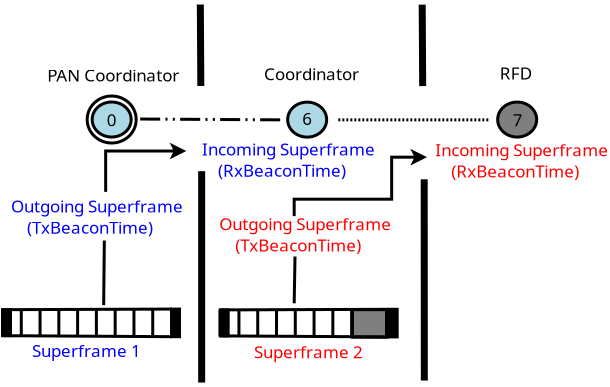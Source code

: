 <?xml version="1.0" encoding="UTF-8"?>
<dia:diagram xmlns:dia="http://www.lysator.liu.se/~alla/dia/">
  <dia:layer name="Background" visible="true" active="true">
    <dia:object type="Standard - Ellipse" version="0" id="O0">
      <dia:attribute name="obj_pos">
        <dia:point val="22.85,12.85"/>
      </dia:attribute>
      <dia:attribute name="obj_bb">
        <dia:rectangle val="22.775,12.775;25.375,15.275"/>
      </dia:attribute>
      <dia:attribute name="elem_corner">
        <dia:point val="22.85,12.85"/>
      </dia:attribute>
      <dia:attribute name="elem_width">
        <dia:real val="2.45"/>
      </dia:attribute>
      <dia:attribute name="elem_height">
        <dia:real val="2.35"/>
      </dia:attribute>
      <dia:attribute name="border_width">
        <dia:real val="0.15"/>
      </dia:attribute>
      <dia:attribute name="show_background">
        <dia:boolean val="false"/>
      </dia:attribute>
    </dia:object>
    <dia:object type="Standard - Ellipse" version="0" id="O1">
      <dia:attribute name="obj_pos">
        <dia:point val="32.875,13.155"/>
      </dia:attribute>
      <dia:attribute name="obj_bb">
        <dia:rectangle val="32.8,13.08;34.9,14.98"/>
      </dia:attribute>
      <dia:attribute name="elem_corner">
        <dia:point val="32.875,13.155"/>
      </dia:attribute>
      <dia:attribute name="elem_width">
        <dia:real val="1.95"/>
      </dia:attribute>
      <dia:attribute name="elem_height">
        <dia:real val="1.75"/>
      </dia:attribute>
      <dia:attribute name="border_width">
        <dia:real val="0.15"/>
      </dia:attribute>
      <dia:attribute name="inner_color">
        <dia:color val="#add8e6"/>
      </dia:attribute>
    </dia:object>
    <dia:object type="Standard - Line" version="0" id="O2">
      <dia:attribute name="obj_pos">
        <dia:point val="25.5,14"/>
      </dia:attribute>
      <dia:attribute name="obj_bb">
        <dia:rectangle val="25.425,13.925;32.617,14.117"/>
      </dia:attribute>
      <dia:attribute name="conn_endpoints">
        <dia:point val="25.5,14"/>
        <dia:point val="32.542,14.042"/>
      </dia:attribute>
      <dia:attribute name="numcp">
        <dia:int val="1"/>
      </dia:attribute>
      <dia:attribute name="line_width">
        <dia:real val="0.15"/>
      </dia:attribute>
      <dia:attribute name="line_style">
        <dia:enum val="3"/>
      </dia:attribute>
    </dia:object>
    <dia:object type="Standard - Ellipse" version="0" id="O3">
      <dia:attribute name="obj_pos">
        <dia:point val="43.375,13.152"/>
      </dia:attribute>
      <dia:attribute name="obj_bb">
        <dia:rectangle val="43.3,13.077;45.4,14.977"/>
      </dia:attribute>
      <dia:attribute name="elem_corner">
        <dia:point val="43.375,13.152"/>
      </dia:attribute>
      <dia:attribute name="elem_width">
        <dia:real val="1.95"/>
      </dia:attribute>
      <dia:attribute name="elem_height">
        <dia:real val="1.75"/>
      </dia:attribute>
      <dia:attribute name="border_width">
        <dia:real val="0.15"/>
      </dia:attribute>
      <dia:attribute name="inner_color">
        <dia:color val="#7f7f7f"/>
      </dia:attribute>
    </dia:object>
    <dia:object type="Standard - Line" version="0" id="O4">
      <dia:attribute name="obj_pos">
        <dia:point val="35.408,14.042"/>
      </dia:attribute>
      <dia:attribute name="obj_bb">
        <dia:rectangle val="35.333,13.967;42.983,14.117"/>
      </dia:attribute>
      <dia:attribute name="conn_endpoints">
        <dia:point val="35.408,14.042"/>
        <dia:point val="42.908,14.042"/>
      </dia:attribute>
      <dia:attribute name="numcp">
        <dia:int val="1"/>
      </dia:attribute>
      <dia:attribute name="line_width">
        <dia:real val="0.15"/>
      </dia:attribute>
      <dia:attribute name="line_style">
        <dia:enum val="4"/>
      </dia:attribute>
    </dia:object>
    <dia:object type="Standard - Text" version="1" id="O5">
      <dia:attribute name="obj_pos">
        <dia:point val="33.6,14.3"/>
      </dia:attribute>
      <dia:attribute name="obj_bb">
        <dia:rectangle val="33.6,13.51;34.14,14.5"/>
      </dia:attribute>
      <dia:attribute name="text">
        <dia:composite type="text">
          <dia:attribute name="string">
            <dia:string>#6#</dia:string>
          </dia:attribute>
          <dia:attribute name="font">
            <dia:font family="sans" style="0" name="Helvetica"/>
          </dia:attribute>
          <dia:attribute name="height">
            <dia:real val="1.061"/>
          </dia:attribute>
          <dia:attribute name="pos">
            <dia:point val="33.6,14.3"/>
          </dia:attribute>
          <dia:attribute name="color">
            <dia:color val="#000000"/>
          </dia:attribute>
          <dia:attribute name="alignment">
            <dia:enum val="0"/>
          </dia:attribute>
        </dia:composite>
      </dia:attribute>
      <dia:attribute name="valign">
        <dia:enum val="3"/>
      </dia:attribute>
    </dia:object>
    <dia:object type="Standard - Text" version="1" id="O6">
      <dia:attribute name="obj_pos">
        <dia:point val="44.125,14.362"/>
      </dia:attribute>
      <dia:attribute name="obj_bb">
        <dia:rectangle val="44.125,13.572;44.665,14.562"/>
      </dia:attribute>
      <dia:attribute name="text">
        <dia:composite type="text">
          <dia:attribute name="string">
            <dia:string>#7#</dia:string>
          </dia:attribute>
          <dia:attribute name="font">
            <dia:font family="sans" style="0" name="Helvetica"/>
          </dia:attribute>
          <dia:attribute name="height">
            <dia:real val="1.061"/>
          </dia:attribute>
          <dia:attribute name="pos">
            <dia:point val="44.125,14.362"/>
          </dia:attribute>
          <dia:attribute name="color">
            <dia:color val="#000000"/>
          </dia:attribute>
          <dia:attribute name="alignment">
            <dia:enum val="0"/>
          </dia:attribute>
        </dia:composite>
      </dia:attribute>
      <dia:attribute name="valign">
        <dia:enum val="3"/>
      </dia:attribute>
    </dia:object>
    <dia:object type="Standard - Ellipse" version="0" id="O7">
      <dia:attribute name="obj_pos">
        <dia:point val="23.1,13.15"/>
      </dia:attribute>
      <dia:attribute name="obj_bb">
        <dia:rectangle val="23.025,13.075;25.125,14.975"/>
      </dia:attribute>
      <dia:attribute name="elem_corner">
        <dia:point val="23.1,13.15"/>
      </dia:attribute>
      <dia:attribute name="elem_width">
        <dia:real val="1.95"/>
      </dia:attribute>
      <dia:attribute name="elem_height">
        <dia:real val="1.75"/>
      </dia:attribute>
      <dia:attribute name="border_width">
        <dia:real val="0.15"/>
      </dia:attribute>
      <dia:attribute name="inner_color">
        <dia:color val="#add8e6"/>
      </dia:attribute>
    </dia:object>
    <dia:object type="Standard - Text" version="1" id="O8">
      <dia:attribute name="obj_pos">
        <dia:point val="23.825,14.365"/>
      </dia:attribute>
      <dia:attribute name="obj_bb">
        <dia:rectangle val="23.825,13.575;24.365,14.565"/>
      </dia:attribute>
      <dia:attribute name="text">
        <dia:composite type="text">
          <dia:attribute name="string">
            <dia:string>#0#</dia:string>
          </dia:attribute>
          <dia:attribute name="font">
            <dia:font family="sans" style="0" name="Helvetica"/>
          </dia:attribute>
          <dia:attribute name="height">
            <dia:real val="1.061"/>
          </dia:attribute>
          <dia:attribute name="pos">
            <dia:point val="23.825,14.365"/>
          </dia:attribute>
          <dia:attribute name="color">
            <dia:color val="#000000"/>
          </dia:attribute>
          <dia:attribute name="alignment">
            <dia:enum val="0"/>
          </dia:attribute>
        </dia:composite>
      </dia:attribute>
      <dia:attribute name="valign">
        <dia:enum val="3"/>
      </dia:attribute>
    </dia:object>
    <dia:object type="Standard - Line" version="0" id="O9">
      <dia:attribute name="obj_pos">
        <dia:point val="18.617,23.533"/>
      </dia:attribute>
      <dia:attribute name="obj_bb">
        <dia:rectangle val="18.541,23.428;27.142,23.609"/>
      </dia:attribute>
      <dia:attribute name="conn_endpoints">
        <dia:point val="18.617,23.533"/>
        <dia:point val="27.067,23.503"/>
      </dia:attribute>
      <dia:attribute name="numcp">
        <dia:int val="8"/>
      </dia:attribute>
      <dia:attribute name="line_width">
        <dia:real val="0.15"/>
      </dia:attribute>
      <dia:connections>
        <dia:connection handle="0" to="O21" connection="0"/>
        <dia:connection handle="1" to="O22" connection="0"/>
      </dia:connections>
    </dia:object>
    <dia:object type="Standard - Line" version="0" id="O10">
      <dia:attribute name="obj_pos">
        <dia:point val="18.617,24.833"/>
      </dia:attribute>
      <dia:attribute name="obj_bb">
        <dia:rectangle val="18.541,24.758;27.142,24.959"/>
      </dia:attribute>
      <dia:attribute name="conn_endpoints">
        <dia:point val="18.617,24.833"/>
        <dia:point val="27.067,24.883"/>
      </dia:attribute>
      <dia:attribute name="numcp">
        <dia:int val="8"/>
      </dia:attribute>
      <dia:attribute name="line_width">
        <dia:real val="0.15"/>
      </dia:attribute>
      <dia:connections>
        <dia:connection handle="0" to="O21" connection="5"/>
        <dia:connection handle="1" to="O22" connection="5"/>
      </dia:connections>
    </dia:object>
    <dia:object type="Standard - Line" version="0" id="O11">
      <dia:attribute name="obj_pos">
        <dia:point val="19.556,23.53"/>
      </dia:attribute>
      <dia:attribute name="obj_bb">
        <dia:rectangle val="19.481,23.455;19.631,24.914"/>
      </dia:attribute>
      <dia:attribute name="conn_endpoints">
        <dia:point val="19.556,23.53"/>
        <dia:point val="19.556,24.839"/>
      </dia:attribute>
      <dia:attribute name="numcp">
        <dia:int val="1"/>
      </dia:attribute>
      <dia:attribute name="line_width">
        <dia:real val="0.15"/>
      </dia:attribute>
      <dia:connections>
        <dia:connection handle="0" to="O9" connection="0"/>
        <dia:connection handle="1" to="O10" connection="0"/>
      </dia:connections>
    </dia:object>
    <dia:object type="Standard - Line" version="0" id="O12">
      <dia:attribute name="obj_pos">
        <dia:point val="20.494,23.527"/>
      </dia:attribute>
      <dia:attribute name="obj_bb">
        <dia:rectangle val="20.419,23.452;20.569,24.919"/>
      </dia:attribute>
      <dia:attribute name="conn_endpoints">
        <dia:point val="20.494,23.527"/>
        <dia:point val="20.494,24.844"/>
      </dia:attribute>
      <dia:attribute name="numcp">
        <dia:int val="1"/>
      </dia:attribute>
      <dia:attribute name="line_width">
        <dia:real val="0.15"/>
      </dia:attribute>
      <dia:connections>
        <dia:connection handle="0" to="O9" connection="1"/>
        <dia:connection handle="1" to="O10" connection="1"/>
      </dia:connections>
    </dia:object>
    <dia:object type="Standard - Line" version="0" id="O13">
      <dia:attribute name="obj_pos">
        <dia:point val="21.433,23.523"/>
      </dia:attribute>
      <dia:attribute name="obj_bb">
        <dia:rectangle val="21.358,23.448;21.508,24.925"/>
      </dia:attribute>
      <dia:attribute name="conn_endpoints">
        <dia:point val="21.433,23.523"/>
        <dia:point val="21.433,24.85"/>
      </dia:attribute>
      <dia:attribute name="numcp">
        <dia:int val="1"/>
      </dia:attribute>
      <dia:attribute name="line_width">
        <dia:real val="0.15"/>
      </dia:attribute>
      <dia:connections>
        <dia:connection handle="0" to="O9" connection="2"/>
        <dia:connection handle="1" to="O10" connection="2"/>
      </dia:connections>
    </dia:object>
    <dia:object type="Standard - Line" version="0" id="O14">
      <dia:attribute name="obj_pos">
        <dia:point val="22.372,23.52"/>
      </dia:attribute>
      <dia:attribute name="obj_bb">
        <dia:rectangle val="22.297,23.445;22.447,24.931"/>
      </dia:attribute>
      <dia:attribute name="conn_endpoints">
        <dia:point val="22.372,23.52"/>
        <dia:point val="22.372,24.856"/>
      </dia:attribute>
      <dia:attribute name="numcp">
        <dia:int val="1"/>
      </dia:attribute>
      <dia:attribute name="line_width">
        <dia:real val="0.15"/>
      </dia:attribute>
      <dia:connections>
        <dia:connection handle="0" to="O9" connection="3"/>
        <dia:connection handle="1" to="O10" connection="3"/>
      </dia:connections>
    </dia:object>
    <dia:object type="Standard - Line" version="0" id="O15">
      <dia:attribute name="obj_pos">
        <dia:point val="23.311,23.517"/>
      </dia:attribute>
      <dia:attribute name="obj_bb">
        <dia:rectangle val="23.236,23.442;23.386,24.936"/>
      </dia:attribute>
      <dia:attribute name="conn_endpoints">
        <dia:point val="23.311,23.517"/>
        <dia:point val="23.311,24.861"/>
      </dia:attribute>
      <dia:attribute name="numcp">
        <dia:int val="1"/>
      </dia:attribute>
      <dia:attribute name="line_width">
        <dia:real val="0.15"/>
      </dia:attribute>
      <dia:connections>
        <dia:connection handle="0" to="O9" connection="4"/>
        <dia:connection handle="1" to="O10" connection="4"/>
      </dia:connections>
    </dia:object>
    <dia:object type="Standard - Line" version="0" id="O16">
      <dia:attribute name="obj_pos">
        <dia:point val="24.25,23.513"/>
      </dia:attribute>
      <dia:attribute name="obj_bb">
        <dia:rectangle val="24.175,23.438;24.325,24.942"/>
      </dia:attribute>
      <dia:attribute name="conn_endpoints">
        <dia:point val="24.25,23.513"/>
        <dia:point val="24.25,24.867"/>
      </dia:attribute>
      <dia:attribute name="numcp">
        <dia:int val="1"/>
      </dia:attribute>
      <dia:attribute name="line_width">
        <dia:real val="0.15"/>
      </dia:attribute>
      <dia:connections>
        <dia:connection handle="0" to="O9" connection="5"/>
        <dia:connection handle="1" to="O10" connection="5"/>
      </dia:connections>
    </dia:object>
    <dia:object type="Standard - Line" version="0" id="O17">
      <dia:attribute name="obj_pos">
        <dia:point val="25.189,23.51"/>
      </dia:attribute>
      <dia:attribute name="obj_bb">
        <dia:rectangle val="25.114,23.435;25.264,24.947"/>
      </dia:attribute>
      <dia:attribute name="conn_endpoints">
        <dia:point val="25.189,23.51"/>
        <dia:point val="25.189,24.872"/>
      </dia:attribute>
      <dia:attribute name="numcp">
        <dia:int val="1"/>
      </dia:attribute>
      <dia:attribute name="line_width">
        <dia:real val="0.15"/>
      </dia:attribute>
      <dia:connections>
        <dia:connection handle="0" to="O9" connection="6"/>
        <dia:connection handle="1" to="O10" connection="6"/>
      </dia:connections>
    </dia:object>
    <dia:object type="Standard - Line" version="0" id="O18">
      <dia:attribute name="obj_pos">
        <dia:point val="26.128,23.507"/>
      </dia:attribute>
      <dia:attribute name="obj_bb">
        <dia:rectangle val="26.053,23.432;26.203,24.953"/>
      </dia:attribute>
      <dia:attribute name="conn_endpoints">
        <dia:point val="26.128,23.507"/>
        <dia:point val="26.128,24.878"/>
      </dia:attribute>
      <dia:attribute name="numcp">
        <dia:int val="1"/>
      </dia:attribute>
      <dia:attribute name="line_width">
        <dia:real val="0.15"/>
      </dia:attribute>
      <dia:connections>
        <dia:connection handle="0" to="O9" connection="7"/>
        <dia:connection handle="1" to="O10" connection="7"/>
      </dia:connections>
    </dia:object>
    <dia:object type="Standard - Line" version="0" id="O19">
      <dia:attribute name="obj_pos">
        <dia:point val="18.617,23.533"/>
      </dia:attribute>
      <dia:attribute name="obj_bb">
        <dia:rectangle val="18.542,23.458;18.692,24.908"/>
      </dia:attribute>
      <dia:attribute name="conn_endpoints">
        <dia:point val="18.617,23.533"/>
        <dia:point val="18.617,24.833"/>
      </dia:attribute>
      <dia:attribute name="numcp">
        <dia:int val="1"/>
      </dia:attribute>
      <dia:attribute name="line_width">
        <dia:real val="0.15"/>
      </dia:attribute>
      <dia:connections>
        <dia:connection handle="0" to="O21" connection="0"/>
        <dia:connection handle="1" to="O21" connection="5"/>
      </dia:connections>
    </dia:object>
    <dia:object type="Standard - Line" version="0" id="O20">
      <dia:attribute name="obj_pos">
        <dia:point val="27.067,23.503"/>
      </dia:attribute>
      <dia:attribute name="obj_bb">
        <dia:rectangle val="26.992,23.428;27.142,24.958"/>
      </dia:attribute>
      <dia:attribute name="conn_endpoints">
        <dia:point val="27.067,23.503"/>
        <dia:point val="27.067,24.883"/>
      </dia:attribute>
      <dia:attribute name="numcp">
        <dia:int val="1"/>
      </dia:attribute>
      <dia:attribute name="line_width">
        <dia:real val="0.15"/>
      </dia:attribute>
      <dia:connections>
        <dia:connection handle="0" to="O22" connection="0"/>
        <dia:connection handle="1" to="O22" connection="5"/>
      </dia:connections>
    </dia:object>
    <dia:object type="Standard - Box" version="0" id="O21">
      <dia:attribute name="obj_pos">
        <dia:point val="18.617,23.533"/>
      </dia:attribute>
      <dia:attribute name="obj_bb">
        <dia:rectangle val="18.542,23.458;19.092,24.908"/>
      </dia:attribute>
      <dia:attribute name="elem_corner">
        <dia:point val="18.617,23.533"/>
      </dia:attribute>
      <dia:attribute name="elem_width">
        <dia:real val="0.4"/>
      </dia:attribute>
      <dia:attribute name="elem_height">
        <dia:real val="1.3"/>
      </dia:attribute>
      <dia:attribute name="border_width">
        <dia:real val="0.15"/>
      </dia:attribute>
      <dia:attribute name="inner_color">
        <dia:color val="#000000"/>
      </dia:attribute>
      <dia:attribute name="show_background">
        <dia:boolean val="true"/>
      </dia:attribute>
    </dia:object>
    <dia:object type="Standard - Box" version="0" id="O22">
      <dia:attribute name="obj_pos">
        <dia:point val="27.067,23.503"/>
      </dia:attribute>
      <dia:attribute name="obj_bb">
        <dia:rectangle val="26.992,23.428;27.542,24.958"/>
      </dia:attribute>
      <dia:attribute name="elem_corner">
        <dia:point val="27.067,23.503"/>
      </dia:attribute>
      <dia:attribute name="elem_width">
        <dia:real val="0.4"/>
      </dia:attribute>
      <dia:attribute name="elem_height">
        <dia:real val="1.38"/>
      </dia:attribute>
      <dia:attribute name="border_width">
        <dia:real val="0.15"/>
      </dia:attribute>
      <dia:attribute name="inner_color">
        <dia:color val="#000000"/>
      </dia:attribute>
      <dia:attribute name="show_background">
        <dia:boolean val="true"/>
      </dia:attribute>
    </dia:object>
    <dia:object type="Standard - Line" version="0" id="O23">
      <dia:attribute name="obj_pos">
        <dia:point val="37.817,23.533"/>
      </dia:attribute>
      <dia:attribute name="obj_bb">
        <dia:rectangle val="37.742,23.458;37.892,24.983"/>
      </dia:attribute>
      <dia:attribute name="conn_endpoints">
        <dia:point val="37.817,23.533"/>
        <dia:point val="37.817,24.908"/>
      </dia:attribute>
      <dia:attribute name="numcp">
        <dia:int val="1"/>
      </dia:attribute>
      <dia:attribute name="line_width">
        <dia:real val="0.15"/>
      </dia:attribute>
      <dia:connections>
        <dia:connection handle="0" to="O24" connection="2"/>
        <dia:connection handle="1" to="O24" connection="7"/>
      </dia:connections>
    </dia:object>
    <dia:object type="Standard - Box" version="0" id="O24">
      <dia:attribute name="obj_pos">
        <dia:point val="36.117,23.533"/>
      </dia:attribute>
      <dia:attribute name="obj_bb">
        <dia:rectangle val="36.042,23.458;37.892,24.983"/>
      </dia:attribute>
      <dia:attribute name="elem_corner">
        <dia:point val="36.117,23.533"/>
      </dia:attribute>
      <dia:attribute name="elem_width">
        <dia:real val="1.7"/>
      </dia:attribute>
      <dia:attribute name="elem_height">
        <dia:real val="1.375"/>
      </dia:attribute>
      <dia:attribute name="border_width">
        <dia:real val="0.15"/>
      </dia:attribute>
      <dia:attribute name="inner_color">
        <dia:color val="#7f7f7f"/>
      </dia:attribute>
      <dia:attribute name="show_background">
        <dia:boolean val="true"/>
      </dia:attribute>
    </dia:object>
    <dia:object type="Standard - Line" version="0" id="O25">
      <dia:attribute name="obj_pos">
        <dia:point val="29.5,23.544"/>
      </dia:attribute>
      <dia:attribute name="obj_bb">
        <dia:rectangle val="29.425,23.438;38.026,23.619"/>
      </dia:attribute>
      <dia:attribute name="conn_endpoints">
        <dia:point val="29.5,23.544"/>
        <dia:point val="37.95,23.514"/>
      </dia:attribute>
      <dia:attribute name="numcp">
        <dia:int val="8"/>
      </dia:attribute>
      <dia:attribute name="line_width">
        <dia:real val="0.15"/>
      </dia:attribute>
      <dia:connections>
        <dia:connection handle="0" to="O36" connection="0"/>
        <dia:connection handle="1" to="O37" connection="0"/>
      </dia:connections>
    </dia:object>
    <dia:object type="Standard - Line" version="0" id="O26">
      <dia:attribute name="obj_pos">
        <dia:point val="29.5,24.844"/>
      </dia:attribute>
      <dia:attribute name="obj_bb">
        <dia:rectangle val="29.425,24.768;38.026,24.969"/>
      </dia:attribute>
      <dia:attribute name="conn_endpoints">
        <dia:point val="29.5,24.844"/>
        <dia:point val="37.95,24.894"/>
      </dia:attribute>
      <dia:attribute name="numcp">
        <dia:int val="8"/>
      </dia:attribute>
      <dia:attribute name="line_width">
        <dia:real val="0.15"/>
      </dia:attribute>
      <dia:connections>
        <dia:connection handle="0" to="O36" connection="5"/>
        <dia:connection handle="1" to="O37" connection="5"/>
      </dia:connections>
    </dia:object>
    <dia:object type="Standard - Line" version="0" id="O27">
      <dia:attribute name="obj_pos">
        <dia:point val="30.439,23.54"/>
      </dia:attribute>
      <dia:attribute name="obj_bb">
        <dia:rectangle val="30.364,23.465;30.514,24.924"/>
      </dia:attribute>
      <dia:attribute name="conn_endpoints">
        <dia:point val="30.439,23.54"/>
        <dia:point val="30.439,24.849"/>
      </dia:attribute>
      <dia:attribute name="numcp">
        <dia:int val="1"/>
      </dia:attribute>
      <dia:attribute name="line_width">
        <dia:real val="0.15"/>
      </dia:attribute>
      <dia:connections>
        <dia:connection handle="0" to="O25" connection="0"/>
        <dia:connection handle="1" to="O26" connection="0"/>
      </dia:connections>
    </dia:object>
    <dia:object type="Standard - Line" version="0" id="O28">
      <dia:attribute name="obj_pos">
        <dia:point val="31.378,23.537"/>
      </dia:attribute>
      <dia:attribute name="obj_bb">
        <dia:rectangle val="31.303,23.462;31.453,24.93"/>
      </dia:attribute>
      <dia:attribute name="conn_endpoints">
        <dia:point val="31.378,23.537"/>
        <dia:point val="31.378,24.855"/>
      </dia:attribute>
      <dia:attribute name="numcp">
        <dia:int val="1"/>
      </dia:attribute>
      <dia:attribute name="line_width">
        <dia:real val="0.15"/>
      </dia:attribute>
      <dia:connections>
        <dia:connection handle="0" to="O25" connection="1"/>
        <dia:connection handle="1" to="O26" connection="1"/>
      </dia:connections>
    </dia:object>
    <dia:object type="Standard - Line" version="0" id="O29">
      <dia:attribute name="obj_pos">
        <dia:point val="32.317,23.534"/>
      </dia:attribute>
      <dia:attribute name="obj_bb">
        <dia:rectangle val="32.242,23.459;32.392,24.935"/>
      </dia:attribute>
      <dia:attribute name="conn_endpoints">
        <dia:point val="32.317,23.534"/>
        <dia:point val="32.317,24.86"/>
      </dia:attribute>
      <dia:attribute name="numcp">
        <dia:int val="1"/>
      </dia:attribute>
      <dia:attribute name="line_width">
        <dia:real val="0.15"/>
      </dia:attribute>
      <dia:connections>
        <dia:connection handle="0" to="O25" connection="2"/>
        <dia:connection handle="1" to="O26" connection="2"/>
      </dia:connections>
    </dia:object>
    <dia:object type="Standard - Line" version="0" id="O30">
      <dia:attribute name="obj_pos">
        <dia:point val="33.256,23.53"/>
      </dia:attribute>
      <dia:attribute name="obj_bb">
        <dia:rectangle val="33.181,23.455;33.331,24.941"/>
      </dia:attribute>
      <dia:attribute name="conn_endpoints">
        <dia:point val="33.256,23.53"/>
        <dia:point val="33.256,24.866"/>
      </dia:attribute>
      <dia:attribute name="numcp">
        <dia:int val="1"/>
      </dia:attribute>
      <dia:attribute name="line_width">
        <dia:real val="0.15"/>
      </dia:attribute>
      <dia:connections>
        <dia:connection handle="0" to="O25" connection="3"/>
        <dia:connection handle="1" to="O26" connection="3"/>
      </dia:connections>
    </dia:object>
    <dia:object type="Standard - Line" version="0" id="O31">
      <dia:attribute name="obj_pos">
        <dia:point val="34.195,23.527"/>
      </dia:attribute>
      <dia:attribute name="obj_bb">
        <dia:rectangle val="34.12,23.452;34.27,24.946"/>
      </dia:attribute>
      <dia:attribute name="conn_endpoints">
        <dia:point val="34.195,23.527"/>
        <dia:point val="34.195,24.871"/>
      </dia:attribute>
      <dia:attribute name="numcp">
        <dia:int val="1"/>
      </dia:attribute>
      <dia:attribute name="line_width">
        <dia:real val="0.15"/>
      </dia:attribute>
      <dia:connections>
        <dia:connection handle="0" to="O25" connection="4"/>
        <dia:connection handle="1" to="O26" connection="4"/>
      </dia:connections>
    </dia:object>
    <dia:object type="Standard - Line" version="0" id="O32">
      <dia:attribute name="obj_pos">
        <dia:point val="35.134,23.524"/>
      </dia:attribute>
      <dia:attribute name="obj_bb">
        <dia:rectangle val="35.059,23.449;35.209,24.952"/>
      </dia:attribute>
      <dia:attribute name="conn_endpoints">
        <dia:point val="35.134,23.524"/>
        <dia:point val="35.134,24.877"/>
      </dia:attribute>
      <dia:attribute name="numcp">
        <dia:int val="1"/>
      </dia:attribute>
      <dia:attribute name="line_width">
        <dia:real val="0.15"/>
      </dia:attribute>
      <dia:connections>
        <dia:connection handle="0" to="O25" connection="5"/>
        <dia:connection handle="1" to="O26" connection="5"/>
      </dia:connections>
    </dia:object>
    <dia:object type="Standard - Line" version="0" id="O33">
      <dia:attribute name="obj_pos">
        <dia:point val="36.073,23.52"/>
      </dia:attribute>
      <dia:attribute name="obj_bb">
        <dia:rectangle val="35.998,23.445;36.148,24.957"/>
      </dia:attribute>
      <dia:attribute name="conn_endpoints">
        <dia:point val="36.073,23.52"/>
        <dia:point val="36.073,24.883"/>
      </dia:attribute>
      <dia:attribute name="numcp">
        <dia:int val="1"/>
      </dia:attribute>
      <dia:attribute name="line_width">
        <dia:real val="0.15"/>
      </dia:attribute>
      <dia:connections>
        <dia:connection handle="0" to="O25" connection="6"/>
        <dia:connection handle="1" to="O26" connection="6"/>
      </dia:connections>
    </dia:object>
    <dia:object type="Standard - Line" version="0" id="O34">
      <dia:attribute name="obj_pos">
        <dia:point val="29.5,23.544"/>
      </dia:attribute>
      <dia:attribute name="obj_bb">
        <dia:rectangle val="29.425,23.469;29.575,24.919"/>
      </dia:attribute>
      <dia:attribute name="conn_endpoints">
        <dia:point val="29.5,23.544"/>
        <dia:point val="29.5,24.844"/>
      </dia:attribute>
      <dia:attribute name="numcp">
        <dia:int val="1"/>
      </dia:attribute>
      <dia:attribute name="line_width">
        <dia:real val="0.15"/>
      </dia:attribute>
      <dia:connections>
        <dia:connection handle="0" to="O36" connection="0"/>
        <dia:connection handle="1" to="O36" connection="5"/>
      </dia:connections>
    </dia:object>
    <dia:object type="Standard - Line" version="0" id="O35">
      <dia:attribute name="obj_pos">
        <dia:point val="37.95,23.514"/>
      </dia:attribute>
      <dia:attribute name="obj_bb">
        <dia:rectangle val="37.875,23.439;38.025,24.969"/>
      </dia:attribute>
      <dia:attribute name="conn_endpoints">
        <dia:point val="37.95,23.514"/>
        <dia:point val="37.95,24.894"/>
      </dia:attribute>
      <dia:attribute name="numcp">
        <dia:int val="1"/>
      </dia:attribute>
      <dia:attribute name="line_width">
        <dia:real val="0.15"/>
      </dia:attribute>
      <dia:connections>
        <dia:connection handle="0" to="O37" connection="0"/>
        <dia:connection handle="1" to="O37" connection="5"/>
      </dia:connections>
    </dia:object>
    <dia:object type="Standard - Box" version="0" id="O36">
      <dia:attribute name="obj_pos">
        <dia:point val="29.5,23.544"/>
      </dia:attribute>
      <dia:attribute name="obj_bb">
        <dia:rectangle val="29.425,23.469;29.975,24.919"/>
      </dia:attribute>
      <dia:attribute name="elem_corner">
        <dia:point val="29.5,23.544"/>
      </dia:attribute>
      <dia:attribute name="elem_width">
        <dia:real val="0.4"/>
      </dia:attribute>
      <dia:attribute name="elem_height">
        <dia:real val="1.3"/>
      </dia:attribute>
      <dia:attribute name="border_width">
        <dia:real val="0.15"/>
      </dia:attribute>
      <dia:attribute name="inner_color">
        <dia:color val="#000000"/>
      </dia:attribute>
      <dia:attribute name="show_background">
        <dia:boolean val="true"/>
      </dia:attribute>
    </dia:object>
    <dia:object type="Standard - Box" version="0" id="O37">
      <dia:attribute name="obj_pos">
        <dia:point val="37.95,23.514"/>
      </dia:attribute>
      <dia:attribute name="obj_bb">
        <dia:rectangle val="37.875,23.439;38.425,24.969"/>
      </dia:attribute>
      <dia:attribute name="elem_corner">
        <dia:point val="37.95,23.514"/>
      </dia:attribute>
      <dia:attribute name="elem_width">
        <dia:real val="0.4"/>
      </dia:attribute>
      <dia:attribute name="elem_height">
        <dia:real val="1.38"/>
      </dia:attribute>
      <dia:attribute name="border_width">
        <dia:real val="0.15"/>
      </dia:attribute>
      <dia:attribute name="inner_color">
        <dia:color val="#000000"/>
      </dia:attribute>
      <dia:attribute name="show_background">
        <dia:boolean val="true"/>
      </dia:attribute>
    </dia:object>
    <dia:object type="Standard - Line" version="0" id="O38">
      <dia:attribute name="obj_pos">
        <dia:point val="23.708,20.075"/>
      </dia:attribute>
      <dia:attribute name="obj_bb">
        <dia:rectangle val="23.599,19.999;23.784,23.384"/>
      </dia:attribute>
      <dia:attribute name="conn_endpoints">
        <dia:point val="23.708,20.075"/>
        <dia:point val="23.675,23.308"/>
      </dia:attribute>
      <dia:attribute name="numcp">
        <dia:int val="1"/>
      </dia:attribute>
      <dia:attribute name="line_width">
        <dia:real val="0.15"/>
      </dia:attribute>
    </dia:object>
    <dia:object type="Standard - Text" version="1" id="O39">
      <dia:attribute name="obj_pos">
        <dia:point val="19.042,18.675"/>
      </dia:attribute>
      <dia:attribute name="obj_bb">
        <dia:rectangle val="19.042,17.885;28.234,19.936"/>
      </dia:attribute>
      <dia:attribute name="text">
        <dia:composite type="text">
          <dia:attribute name="string">
            <dia:string>#Outgoing Superframe
    (TxBeaconTime)#</dia:string>
          </dia:attribute>
          <dia:attribute name="font">
            <dia:font family="sans" style="0" name="Helvetica"/>
          </dia:attribute>
          <dia:attribute name="height">
            <dia:real val="1.061"/>
          </dia:attribute>
          <dia:attribute name="pos">
            <dia:point val="19.042,18.675"/>
          </dia:attribute>
          <dia:attribute name="color">
            <dia:color val="#0000ff"/>
          </dia:attribute>
          <dia:attribute name="alignment">
            <dia:enum val="0"/>
          </dia:attribute>
        </dia:composite>
      </dia:attribute>
      <dia:attribute name="valign">
        <dia:enum val="3"/>
      </dia:attribute>
    </dia:object>
    <dia:object type="Standard - Text" version="1" id="O40">
      <dia:attribute name="obj_pos">
        <dia:point val="40.258,15.862"/>
      </dia:attribute>
      <dia:attribute name="obj_bb">
        <dia:rectangle val="40.258,15.072;49.453,17.123"/>
      </dia:attribute>
      <dia:attribute name="text">
        <dia:composite type="text">
          <dia:attribute name="string">
            <dia:string>#Incoming Superframe
    (RxBeaconTime)#</dia:string>
          </dia:attribute>
          <dia:attribute name="font">
            <dia:font family="sans" style="0" name="Helvetica"/>
          </dia:attribute>
          <dia:attribute name="height">
            <dia:real val="1.061"/>
          </dia:attribute>
          <dia:attribute name="pos">
            <dia:point val="40.258,15.862"/>
          </dia:attribute>
          <dia:attribute name="color">
            <dia:color val="#ff0000"/>
          </dia:attribute>
          <dia:attribute name="alignment">
            <dia:enum val="0"/>
          </dia:attribute>
        </dia:composite>
      </dia:attribute>
      <dia:attribute name="valign">
        <dia:enum val="3"/>
      </dia:attribute>
    </dia:object>
    <dia:object type="Standard - Text" version="1" id="O41">
      <dia:attribute name="obj_pos">
        <dia:point val="29.458,19.562"/>
      </dia:attribute>
      <dia:attribute name="obj_bb">
        <dia:rectangle val="29.458,18.772;38.651,20.823"/>
      </dia:attribute>
      <dia:attribute name="text">
        <dia:composite type="text">
          <dia:attribute name="string">
            <dia:string>#Outgoing Superframe
    (TxBeaconTime)#</dia:string>
          </dia:attribute>
          <dia:attribute name="font">
            <dia:font family="sans" style="0" name="Helvetica"/>
          </dia:attribute>
          <dia:attribute name="height">
            <dia:real val="1.061"/>
          </dia:attribute>
          <dia:attribute name="pos">
            <dia:point val="29.458,19.562"/>
          </dia:attribute>
          <dia:attribute name="color">
            <dia:color val="#ff0000"/>
          </dia:attribute>
          <dia:attribute name="alignment">
            <dia:enum val="0"/>
          </dia:attribute>
        </dia:composite>
      </dia:attribute>
      <dia:attribute name="valign">
        <dia:enum val="3"/>
      </dia:attribute>
    </dia:object>
    <dia:object type="Standard - Text" version="1" id="O42">
      <dia:attribute name="obj_pos">
        <dia:point val="28.592,15.828"/>
      </dia:attribute>
      <dia:attribute name="obj_bb">
        <dia:rectangle val="28.592,15.038;37.787,17.09"/>
      </dia:attribute>
      <dia:attribute name="text">
        <dia:composite type="text">
          <dia:attribute name="string">
            <dia:string>#Incoming Superframe
    (RxBeaconTime)#</dia:string>
          </dia:attribute>
          <dia:attribute name="font">
            <dia:font family="sans" style="0" name="Helvetica"/>
          </dia:attribute>
          <dia:attribute name="height">
            <dia:real val="1.061"/>
          </dia:attribute>
          <dia:attribute name="pos">
            <dia:point val="28.592,15.828"/>
          </dia:attribute>
          <dia:attribute name="color">
            <dia:color val="#0000ff"/>
          </dia:attribute>
          <dia:attribute name="alignment">
            <dia:enum val="0"/>
          </dia:attribute>
        </dia:composite>
      </dia:attribute>
      <dia:attribute name="valign">
        <dia:enum val="3"/>
      </dia:attribute>
    </dia:object>
    <dia:object type="Standard - Text" version="1" id="O43">
      <dia:attribute name="obj_pos">
        <dia:point val="20.858,12.128"/>
      </dia:attribute>
      <dia:attribute name="obj_bb">
        <dia:rectangle val="20.858,11.338;27.806,12.328"/>
      </dia:attribute>
      <dia:attribute name="text">
        <dia:composite type="text">
          <dia:attribute name="string">
            <dia:string>#PAN Coordinator#</dia:string>
          </dia:attribute>
          <dia:attribute name="font">
            <dia:font family="sans" style="0" name="Helvetica"/>
          </dia:attribute>
          <dia:attribute name="height">
            <dia:real val="1.061"/>
          </dia:attribute>
          <dia:attribute name="pos">
            <dia:point val="20.858,12.128"/>
          </dia:attribute>
          <dia:attribute name="color">
            <dia:color val="#000000"/>
          </dia:attribute>
          <dia:attribute name="alignment">
            <dia:enum val="0"/>
          </dia:attribute>
        </dia:composite>
      </dia:attribute>
      <dia:attribute name="valign">
        <dia:enum val="3"/>
      </dia:attribute>
    </dia:object>
    <dia:object type="Standard - Text" version="1" id="O44">
      <dia:attribute name="obj_pos">
        <dia:point val="31.692,12.062"/>
      </dia:attribute>
      <dia:attribute name="obj_bb">
        <dia:rectangle val="31.692,11.272;36.694,12.262"/>
      </dia:attribute>
      <dia:attribute name="text">
        <dia:composite type="text">
          <dia:attribute name="string">
            <dia:string>#Coordinator#</dia:string>
          </dia:attribute>
          <dia:attribute name="font">
            <dia:font family="sans" style="0" name="Helvetica"/>
          </dia:attribute>
          <dia:attribute name="height">
            <dia:real val="1.061"/>
          </dia:attribute>
          <dia:attribute name="pos">
            <dia:point val="31.692,12.062"/>
          </dia:attribute>
          <dia:attribute name="color">
            <dia:color val="#000000"/>
          </dia:attribute>
          <dia:attribute name="alignment">
            <dia:enum val="0"/>
          </dia:attribute>
        </dia:composite>
      </dia:attribute>
      <dia:attribute name="valign">
        <dia:enum val="3"/>
      </dia:attribute>
    </dia:object>
    <dia:object type="Standard - Text" version="1" id="O45">
      <dia:attribute name="obj_pos">
        <dia:point val="43.475,12.025"/>
      </dia:attribute>
      <dia:attribute name="obj_bb">
        <dia:rectangle val="43.475,11.235;45.21,12.225"/>
      </dia:attribute>
      <dia:attribute name="text">
        <dia:composite type="text">
          <dia:attribute name="string">
            <dia:string>#RFD#</dia:string>
          </dia:attribute>
          <dia:attribute name="font">
            <dia:font family="sans" style="0" name="Helvetica"/>
          </dia:attribute>
          <dia:attribute name="height">
            <dia:real val="1.061"/>
          </dia:attribute>
          <dia:attribute name="pos">
            <dia:point val="43.475,12.025"/>
          </dia:attribute>
          <dia:attribute name="color">
            <dia:color val="#000000"/>
          </dia:attribute>
          <dia:attribute name="alignment">
            <dia:enum val="0"/>
          </dia:attribute>
        </dia:composite>
      </dia:attribute>
      <dia:attribute name="valign">
        <dia:enum val="3"/>
      </dia:attribute>
    </dia:object>
    <dia:object type="Standard - Text" version="1" id="O46">
      <dia:attribute name="obj_pos">
        <dia:point val="20.092,25.895"/>
      </dia:attribute>
      <dia:attribute name="obj_bb">
        <dia:rectangle val="20.092,25.105;25.912,26.095"/>
      </dia:attribute>
      <dia:attribute name="text">
        <dia:composite type="text">
          <dia:attribute name="string">
            <dia:string>#Superframe 1#</dia:string>
          </dia:attribute>
          <dia:attribute name="font">
            <dia:font family="sans" style="0" name="Helvetica"/>
          </dia:attribute>
          <dia:attribute name="height">
            <dia:real val="1.061"/>
          </dia:attribute>
          <dia:attribute name="pos">
            <dia:point val="20.092,25.895"/>
          </dia:attribute>
          <dia:attribute name="color">
            <dia:color val="#0000ff"/>
          </dia:attribute>
          <dia:attribute name="alignment">
            <dia:enum val="0"/>
          </dia:attribute>
        </dia:composite>
      </dia:attribute>
      <dia:attribute name="valign">
        <dia:enum val="3"/>
      </dia:attribute>
    </dia:object>
    <dia:object type="Standard - Text" version="1" id="O47">
      <dia:attribute name="obj_pos">
        <dia:point val="31.192,25.962"/>
      </dia:attribute>
      <dia:attribute name="obj_bb">
        <dia:rectangle val="31.192,25.172;37.012,26.162"/>
      </dia:attribute>
      <dia:attribute name="text">
        <dia:composite type="text">
          <dia:attribute name="string">
            <dia:string>#Superframe 2#</dia:string>
          </dia:attribute>
          <dia:attribute name="font">
            <dia:font family="sans" style="0" name="Helvetica"/>
          </dia:attribute>
          <dia:attribute name="height">
            <dia:real val="1.061"/>
          </dia:attribute>
          <dia:attribute name="pos">
            <dia:point val="31.192,25.962"/>
          </dia:attribute>
          <dia:attribute name="color">
            <dia:color val="#ff0000"/>
          </dia:attribute>
          <dia:attribute name="alignment">
            <dia:enum val="0"/>
          </dia:attribute>
        </dia:composite>
      </dia:attribute>
      <dia:attribute name="valign">
        <dia:enum val="3"/>
      </dia:attribute>
    </dia:object>
    <dia:object type="Standard - ZigZagLine" version="1" id="O48">
      <dia:attribute name="obj_pos">
        <dia:point val="23.775,17.642"/>
      </dia:attribute>
      <dia:attribute name="obj_bb">
        <dia:rectangle val="23.7,15.182;27.976,17.717"/>
      </dia:attribute>
      <dia:attribute name="orth_points">
        <dia:point val="23.775,17.642"/>
        <dia:point val="23.775,15.6"/>
        <dia:point val="26.308,15.6"/>
        <dia:point val="26.308,15.6"/>
        <dia:point val="27.808,15.6"/>
      </dia:attribute>
      <dia:attribute name="orth_orient">
        <dia:enum val="1"/>
        <dia:enum val="0"/>
        <dia:enum val="1"/>
        <dia:enum val="0"/>
      </dia:attribute>
      <dia:attribute name="autorouting">
        <dia:boolean val="false"/>
      </dia:attribute>
      <dia:attribute name="line_width">
        <dia:real val="0.15"/>
      </dia:attribute>
      <dia:attribute name="end_arrow">
        <dia:enum val="22"/>
      </dia:attribute>
      <dia:attribute name="end_arrow_length">
        <dia:real val="0.5"/>
      </dia:attribute>
      <dia:attribute name="end_arrow_width">
        <dia:real val="0.5"/>
      </dia:attribute>
    </dia:object>
    <dia:object type="Standard - Line" version="0" id="O49">
      <dia:attribute name="obj_pos">
        <dia:point val="33.242,20.875"/>
      </dia:attribute>
      <dia:attribute name="obj_bb">
        <dia:rectangle val="33.124,20.799;33.318,23.29"/>
      </dia:attribute>
      <dia:attribute name="conn_endpoints">
        <dia:point val="33.242,20.875"/>
        <dia:point val="33.201,23.214"/>
      </dia:attribute>
      <dia:attribute name="numcp">
        <dia:int val="1"/>
      </dia:attribute>
      <dia:attribute name="line_width">
        <dia:real val="0.15"/>
      </dia:attribute>
    </dia:object>
    <dia:object type="Standard - ZigZagLine" version="1" id="O50">
      <dia:attribute name="obj_pos">
        <dia:point val="33.2,18.856"/>
      </dia:attribute>
      <dia:attribute name="obj_bb">
        <dia:rectangle val="33.125,15.491;40.009,18.931"/>
      </dia:attribute>
      <dia:attribute name="orth_points">
        <dia:point val="33.2,18.856"/>
        <dia:point val="33.2,18.008"/>
        <dia:point val="38.075,18.008"/>
        <dia:point val="38.075,15.908"/>
        <dia:point val="39.842,15.908"/>
      </dia:attribute>
      <dia:attribute name="orth_orient">
        <dia:enum val="1"/>
        <dia:enum val="0"/>
        <dia:enum val="1"/>
        <dia:enum val="0"/>
      </dia:attribute>
      <dia:attribute name="autorouting">
        <dia:boolean val="false"/>
      </dia:attribute>
      <dia:attribute name="line_width">
        <dia:real val="0.15"/>
      </dia:attribute>
      <dia:attribute name="end_arrow">
        <dia:enum val="22"/>
      </dia:attribute>
      <dia:attribute name="end_arrow_length">
        <dia:real val="0.5"/>
      </dia:attribute>
      <dia:attribute name="end_arrow_width">
        <dia:real val="0.5"/>
      </dia:attribute>
    </dia:object>
    <dia:object type="Standard - Line" version="0" id="O51">
      <dia:attribute name="obj_pos">
        <dia:point val="28.575,16.608"/>
      </dia:attribute>
      <dia:attribute name="obj_bb">
        <dia:rectangle val="28.4,16.433;28.75,27.35"/>
      </dia:attribute>
      <dia:attribute name="conn_endpoints">
        <dia:point val="28.575,16.608"/>
        <dia:point val="28.575,27.175"/>
      </dia:attribute>
      <dia:attribute name="numcp">
        <dia:int val="1"/>
      </dia:attribute>
      <dia:attribute name="line_width">
        <dia:real val="0.35"/>
      </dia:attribute>
    </dia:object>
    <dia:object type="Standard - Line" version="0" id="O52">
      <dia:attribute name="obj_pos">
        <dia:point val="28.508,8.275"/>
      </dia:attribute>
      <dia:attribute name="obj_bb">
        <dia:rectangle val="28.332,8.099;28.709,12.523"/>
      </dia:attribute>
      <dia:attribute name="conn_endpoints">
        <dia:point val="28.508,8.275"/>
        <dia:point val="28.533,12.347"/>
      </dia:attribute>
      <dia:attribute name="numcp">
        <dia:int val="1"/>
      </dia:attribute>
      <dia:attribute name="line_width">
        <dia:real val="0.35"/>
      </dia:attribute>
    </dia:object>
    <dia:object type="Standard - Line" version="0" id="O53">
      <dia:attribute name="obj_pos">
        <dia:point val="39.601,8.281"/>
      </dia:attribute>
      <dia:attribute name="obj_bb">
        <dia:rectangle val="39.425,8.105;39.802,12.529"/>
      </dia:attribute>
      <dia:attribute name="conn_endpoints">
        <dia:point val="39.601,8.281"/>
        <dia:point val="39.626,12.353"/>
      </dia:attribute>
      <dia:attribute name="numcp">
        <dia:int val="1"/>
      </dia:attribute>
      <dia:attribute name="line_width">
        <dia:real val="0.35"/>
      </dia:attribute>
    </dia:object>
    <dia:object type="Standard - Line" version="0" id="O54">
      <dia:attribute name="obj_pos">
        <dia:point val="39.701,17.014"/>
      </dia:attribute>
      <dia:attribute name="obj_bb">
        <dia:rectangle val="39.526,16.839;39.883,27.25"/>
      </dia:attribute>
      <dia:attribute name="conn_endpoints">
        <dia:point val="39.701,17.014"/>
        <dia:point val="39.708,27.075"/>
      </dia:attribute>
      <dia:attribute name="numcp">
        <dia:int val="1"/>
      </dia:attribute>
      <dia:attribute name="line_width">
        <dia:real val="0.35"/>
      </dia:attribute>
    </dia:object>
  </dia:layer>
</dia:diagram>
